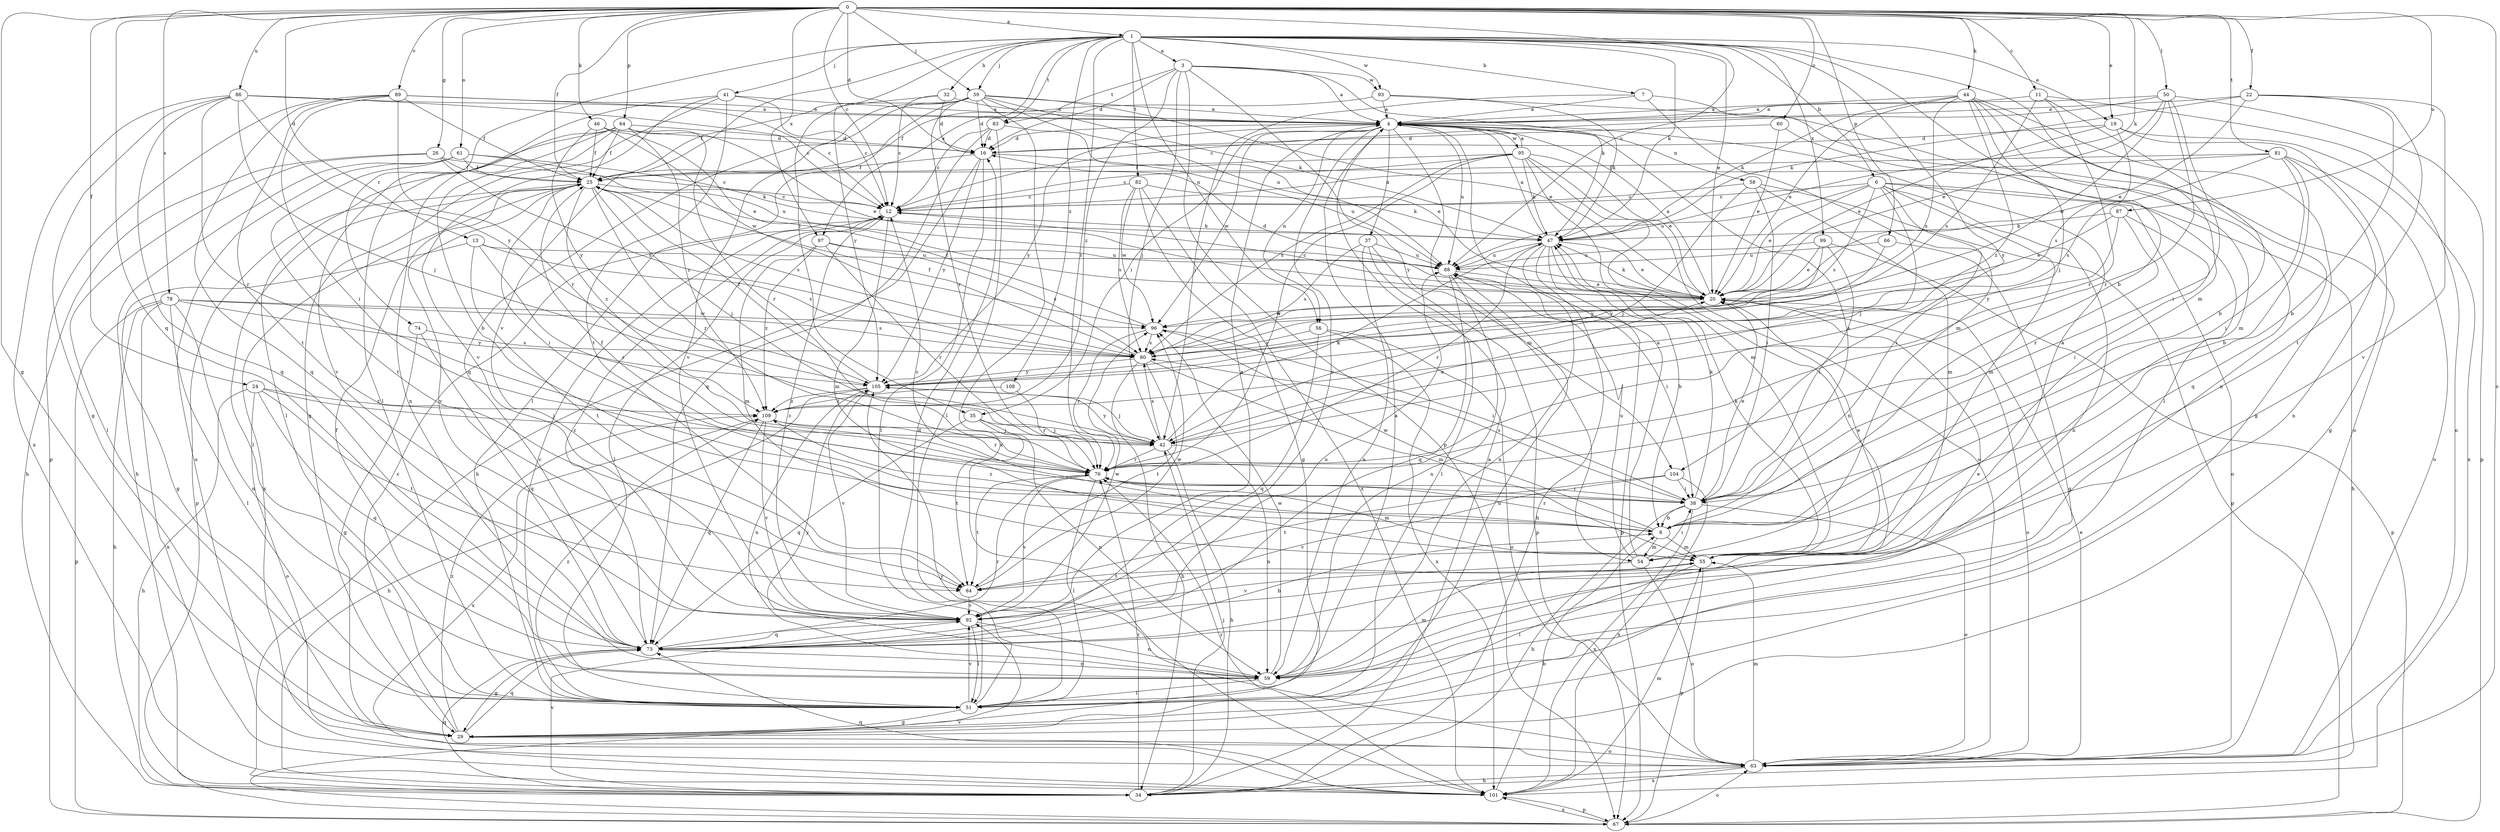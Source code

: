 strict digraph  {
0;
1;
3;
4;
6;
7;
8;
11;
12;
13;
16;
19;
20;
22;
24;
25;
26;
29;
32;
34;
35;
37;
38;
39;
41;
42;
44;
46;
47;
50;
51;
54;
55;
56;
58;
59;
60;
61;
63;
64;
66;
67;
73;
74;
76;
78;
80;
81;
82;
83;
84;
86;
87;
88;
89;
92;
93;
95;
96;
97;
99;
101;
104;
105;
108;
109;
0 -> 1  [label=a];
0 -> 11  [label=c];
0 -> 12  [label=c];
0 -> 13  [label=d];
0 -> 16  [label=d];
0 -> 19  [label=e];
0 -> 22  [label=f];
0 -> 24  [label=f];
0 -> 25  [label=f];
0 -> 26  [label=g];
0 -> 29  [label=g];
0 -> 39  [label=j];
0 -> 44  [label=k];
0 -> 46  [label=k];
0 -> 47  [label=k];
0 -> 50  [label=l];
0 -> 60  [label=o];
0 -> 61  [label=o];
0 -> 63  [label=o];
0 -> 64  [label=p];
0 -> 66  [label=p];
0 -> 73  [label=q];
0 -> 78  [label=s];
0 -> 81  [label=t];
0 -> 86  [label=u];
0 -> 87  [label=u];
0 -> 88  [label=u];
0 -> 89  [label=v];
0 -> 97  [label=x];
1 -> 3  [label=a];
1 -> 6  [label=b];
1 -> 7  [label=b];
1 -> 8  [label=b];
1 -> 19  [label=e];
1 -> 20  [label=e];
1 -> 32  [label=h];
1 -> 35  [label=i];
1 -> 39  [label=j];
1 -> 41  [label=j];
1 -> 47  [label=k];
1 -> 54  [label=m];
1 -> 56  [label=n];
1 -> 74  [label=r];
1 -> 76  [label=r];
1 -> 82  [label=t];
1 -> 83  [label=t];
1 -> 92  [label=v];
1 -> 93  [label=w];
1 -> 97  [label=x];
1 -> 99  [label=x];
1 -> 104  [label=y];
1 -> 108  [label=z];
3 -> 4  [label=a];
3 -> 16  [label=d];
3 -> 42  [label=j];
3 -> 47  [label=k];
3 -> 67  [label=p];
3 -> 83  [label=t];
3 -> 93  [label=w];
3 -> 104  [label=y];
3 -> 109  [label=z];
4 -> 16  [label=d];
4 -> 35  [label=i];
4 -> 37  [label=i];
4 -> 54  [label=m];
4 -> 56  [label=n];
4 -> 58  [label=n];
4 -> 88  [label=u];
4 -> 92  [label=v];
4 -> 95  [label=w];
4 -> 96  [label=w];
4 -> 105  [label=y];
6 -> 12  [label=c];
6 -> 20  [label=e];
6 -> 34  [label=h];
6 -> 38  [label=i];
6 -> 42  [label=j];
6 -> 54  [label=m];
6 -> 59  [label=n];
6 -> 63  [label=o];
6 -> 80  [label=s];
6 -> 88  [label=u];
7 -> 4  [label=a];
7 -> 42  [label=j];
7 -> 51  [label=l];
7 -> 54  [label=m];
8 -> 4  [label=a];
8 -> 12  [label=c];
8 -> 54  [label=m];
8 -> 55  [label=m];
8 -> 76  [label=r];
8 -> 96  [label=w];
8 -> 109  [label=z];
11 -> 4  [label=a];
11 -> 8  [label=b];
11 -> 63  [label=o];
11 -> 76  [label=r];
11 -> 80  [label=s];
12 -> 47  [label=k];
12 -> 51  [label=l];
12 -> 55  [label=m];
13 -> 29  [label=g];
13 -> 76  [label=r];
13 -> 80  [label=s];
13 -> 84  [label=t];
13 -> 88  [label=u];
16 -> 25  [label=f];
16 -> 34  [label=h];
16 -> 51  [label=l];
16 -> 88  [label=u];
16 -> 105  [label=y];
19 -> 16  [label=d];
19 -> 20  [label=e];
19 -> 29  [label=g];
19 -> 80  [label=s];
19 -> 101  [label=x];
20 -> 4  [label=a];
20 -> 12  [label=c];
20 -> 16  [label=d];
20 -> 47  [label=k];
20 -> 63  [label=o];
20 -> 96  [label=w];
22 -> 4  [label=a];
22 -> 8  [label=b];
22 -> 20  [label=e];
22 -> 47  [label=k];
22 -> 84  [label=t];
22 -> 92  [label=v];
24 -> 34  [label=h];
24 -> 42  [label=j];
24 -> 63  [label=o];
24 -> 73  [label=q];
24 -> 84  [label=t];
24 -> 109  [label=z];
25 -> 12  [label=c];
25 -> 38  [label=i];
25 -> 42  [label=j];
25 -> 51  [label=l];
25 -> 67  [label=p];
25 -> 76  [label=r];
25 -> 80  [label=s];
25 -> 92  [label=v];
25 -> 101  [label=x];
25 -> 109  [label=z];
26 -> 12  [label=c];
26 -> 25  [label=f];
26 -> 34  [label=h];
26 -> 51  [label=l];
26 -> 80  [label=s];
29 -> 12  [label=c];
29 -> 63  [label=o];
29 -> 73  [label=q];
29 -> 88  [label=u];
29 -> 109  [label=z];
32 -> 4  [label=a];
32 -> 12  [label=c];
32 -> 16  [label=d];
32 -> 105  [label=y];
34 -> 4  [label=a];
34 -> 42  [label=j];
34 -> 73  [label=q];
34 -> 76  [label=r];
34 -> 92  [label=v];
35 -> 42  [label=j];
35 -> 59  [label=n];
35 -> 73  [label=q];
35 -> 84  [label=t];
37 -> 51  [label=l];
37 -> 59  [label=n];
37 -> 67  [label=p];
37 -> 80  [label=s];
37 -> 88  [label=u];
38 -> 8  [label=b];
38 -> 20  [label=e];
38 -> 25  [label=f];
38 -> 34  [label=h];
38 -> 47  [label=k];
38 -> 63  [label=o];
38 -> 80  [label=s];
38 -> 101  [label=x];
39 -> 4  [label=a];
39 -> 16  [label=d];
39 -> 20  [label=e];
39 -> 25  [label=f];
39 -> 47  [label=k];
39 -> 51  [label=l];
39 -> 73  [label=q];
39 -> 76  [label=r];
39 -> 88  [label=u];
39 -> 92  [label=v];
39 -> 101  [label=x];
41 -> 4  [label=a];
41 -> 12  [label=c];
41 -> 29  [label=g];
41 -> 51  [label=l];
41 -> 84  [label=t];
41 -> 92  [label=v];
42 -> 20  [label=e];
42 -> 34  [label=h];
42 -> 47  [label=k];
42 -> 59  [label=n];
42 -> 76  [label=r];
42 -> 80  [label=s];
42 -> 105  [label=y];
44 -> 4  [label=a];
44 -> 20  [label=e];
44 -> 29  [label=g];
44 -> 42  [label=j];
44 -> 47  [label=k];
44 -> 55  [label=m];
44 -> 59  [label=n];
44 -> 80  [label=s];
44 -> 109  [label=z];
46 -> 16  [label=d];
46 -> 20  [label=e];
46 -> 25  [label=f];
46 -> 96  [label=w];
46 -> 105  [label=y];
47 -> 4  [label=a];
47 -> 8  [label=b];
47 -> 20  [label=e];
47 -> 34  [label=h];
47 -> 59  [label=n];
47 -> 67  [label=p];
47 -> 76  [label=r];
47 -> 88  [label=u];
50 -> 4  [label=a];
50 -> 12  [label=c];
50 -> 20  [label=e];
50 -> 38  [label=i];
50 -> 67  [label=p];
50 -> 76  [label=r];
50 -> 96  [label=w];
51 -> 4  [label=a];
51 -> 12  [label=c];
51 -> 16  [label=d];
51 -> 29  [label=g];
51 -> 92  [label=v];
51 -> 109  [label=z];
54 -> 4  [label=a];
54 -> 38  [label=i];
54 -> 63  [label=o];
54 -> 88  [label=u];
54 -> 92  [label=v];
55 -> 4  [label=a];
55 -> 20  [label=e];
55 -> 47  [label=k];
55 -> 51  [label=l];
55 -> 67  [label=p];
55 -> 84  [label=t];
56 -> 63  [label=o];
56 -> 73  [label=q];
56 -> 80  [label=s];
56 -> 101  [label=x];
58 -> 12  [label=c];
58 -> 38  [label=i];
58 -> 42  [label=j];
58 -> 55  [label=m];
58 -> 67  [label=p];
59 -> 25  [label=f];
59 -> 51  [label=l];
59 -> 55  [label=m];
59 -> 96  [label=w];
59 -> 105  [label=y];
60 -> 16  [label=d];
60 -> 20  [label=e];
60 -> 73  [label=q];
61 -> 25  [label=f];
61 -> 34  [label=h];
61 -> 47  [label=k];
61 -> 63  [label=o];
61 -> 84  [label=t];
61 -> 88  [label=u];
63 -> 20  [label=e];
63 -> 34  [label=h];
63 -> 55  [label=m];
63 -> 101  [label=x];
63 -> 105  [label=y];
64 -> 8  [label=b];
64 -> 16  [label=d];
64 -> 20  [label=e];
64 -> 25  [label=f];
64 -> 51  [label=l];
64 -> 59  [label=n];
64 -> 76  [label=r];
64 -> 92  [label=v];
64 -> 109  [label=z];
66 -> 29  [label=g];
66 -> 88  [label=u];
66 -> 105  [label=y];
67 -> 63  [label=o];
67 -> 92  [label=v];
67 -> 101  [label=x];
73 -> 8  [label=b];
73 -> 12  [label=c];
73 -> 20  [label=e];
73 -> 29  [label=g];
73 -> 59  [label=n];
73 -> 76  [label=r];
73 -> 88  [label=u];
74 -> 29  [label=g];
74 -> 73  [label=q];
74 -> 80  [label=s];
76 -> 38  [label=i];
76 -> 51  [label=l];
76 -> 55  [label=m];
76 -> 84  [label=t];
76 -> 92  [label=v];
78 -> 34  [label=h];
78 -> 51  [label=l];
78 -> 59  [label=n];
78 -> 67  [label=p];
78 -> 80  [label=s];
78 -> 96  [label=w];
78 -> 101  [label=x];
78 -> 105  [label=y];
80 -> 25  [label=f];
80 -> 34  [label=h];
80 -> 55  [label=m];
80 -> 84  [label=t];
80 -> 105  [label=y];
81 -> 8  [label=b];
81 -> 12  [label=c];
81 -> 25  [label=f];
81 -> 38  [label=i];
81 -> 59  [label=n];
81 -> 63  [label=o];
81 -> 80  [label=s];
82 -> 12  [label=c];
82 -> 29  [label=g];
82 -> 47  [label=k];
82 -> 80  [label=s];
82 -> 96  [label=w];
82 -> 101  [label=x];
83 -> 12  [label=c];
83 -> 16  [label=d];
83 -> 20  [label=e];
83 -> 51  [label=l];
83 -> 73  [label=q];
84 -> 92  [label=v];
84 -> 96  [label=w];
86 -> 4  [label=a];
86 -> 12  [label=c];
86 -> 29  [label=g];
86 -> 42  [label=j];
86 -> 73  [label=q];
86 -> 76  [label=r];
86 -> 101  [label=x];
86 -> 105  [label=y];
87 -> 20  [label=e];
87 -> 38  [label=i];
87 -> 47  [label=k];
87 -> 76  [label=r];
87 -> 105  [label=y];
88 -> 20  [label=e];
88 -> 38  [label=i];
88 -> 59  [label=n];
88 -> 73  [label=q];
89 -> 4  [label=a];
89 -> 12  [label=c];
89 -> 25  [label=f];
89 -> 38  [label=i];
89 -> 67  [label=p];
89 -> 73  [label=q];
89 -> 76  [label=r];
89 -> 84  [label=t];
92 -> 4  [label=a];
92 -> 12  [label=c];
92 -> 51  [label=l];
92 -> 59  [label=n];
92 -> 73  [label=q];
92 -> 96  [label=w];
93 -> 4  [label=a];
93 -> 25  [label=f];
93 -> 47  [label=k];
93 -> 63  [label=o];
95 -> 4  [label=a];
95 -> 12  [label=c];
95 -> 20  [label=e];
95 -> 25  [label=f];
95 -> 47  [label=k];
95 -> 55  [label=m];
95 -> 59  [label=n];
95 -> 63  [label=o];
95 -> 76  [label=r];
95 -> 80  [label=s];
96 -> 25  [label=f];
96 -> 38  [label=i];
96 -> 76  [label=r];
96 -> 80  [label=s];
97 -> 55  [label=m];
97 -> 76  [label=r];
97 -> 80  [label=s];
97 -> 88  [label=u];
97 -> 109  [label=z];
99 -> 20  [label=e];
99 -> 38  [label=i];
99 -> 67  [label=p];
99 -> 88  [label=u];
99 -> 105  [label=y];
101 -> 8  [label=b];
101 -> 55  [label=m];
101 -> 67  [label=p];
101 -> 73  [label=q];
101 -> 76  [label=r];
104 -> 38  [label=i];
104 -> 84  [label=t];
104 -> 92  [label=v];
104 -> 101  [label=x];
105 -> 25  [label=f];
105 -> 34  [label=h];
105 -> 42  [label=j];
105 -> 59  [label=n];
105 -> 92  [label=v];
105 -> 109  [label=z];
108 -> 76  [label=r];
108 -> 109  [label=z];
109 -> 42  [label=j];
109 -> 73  [label=q];
109 -> 76  [label=r];
109 -> 92  [label=v];
109 -> 101  [label=x];
}
